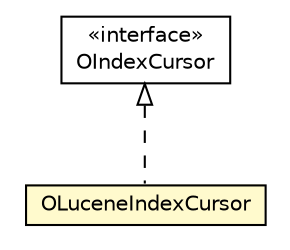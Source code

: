 #!/usr/local/bin/dot
#
# Class diagram 
# Generated by UMLGraph version R5_6-24-gf6e263 (http://www.umlgraph.org/)
#

digraph G {
	edge [fontname="Helvetica",fontsize=10,labelfontname="Helvetica",labelfontsize=10];
	node [fontname="Helvetica",fontsize=10,shape=plaintext];
	nodesep=0.25;
	ranksep=0.5;
	// com.orientechnologies.orient.core.index.OIndexCursor
	c4342333 [label=<<table title="com.orientechnologies.orient.core.index.OIndexCursor" border="0" cellborder="1" cellspacing="0" cellpadding="2" port="p" href="../../orient/core/index/OIndexCursor.html">
		<tr><td><table border="0" cellspacing="0" cellpadding="1">
<tr><td align="center" balign="center"> &#171;interface&#187; </td></tr>
<tr><td align="center" balign="center"> OIndexCursor </td></tr>
		</table></td></tr>
		</table>>, URL="../../orient/core/index/OIndexCursor.html", fontname="Helvetica", fontcolor="black", fontsize=10.0];
	// com.orientechnologies.lucene.collections.OLuceneIndexCursor
	c4343272 [label=<<table title="com.orientechnologies.lucene.collections.OLuceneIndexCursor" border="0" cellborder="1" cellspacing="0" cellpadding="2" port="p" bgcolor="lemonChiffon" href="./OLuceneIndexCursor.html">
		<tr><td><table border="0" cellspacing="0" cellpadding="1">
<tr><td align="center" balign="center"> OLuceneIndexCursor </td></tr>
		</table></td></tr>
		</table>>, URL="./OLuceneIndexCursor.html", fontname="Helvetica", fontcolor="black", fontsize=10.0];
	//com.orientechnologies.lucene.collections.OLuceneIndexCursor implements com.orientechnologies.orient.core.index.OIndexCursor
	c4342333:p -> c4343272:p [dir=back,arrowtail=empty,style=dashed];
}

